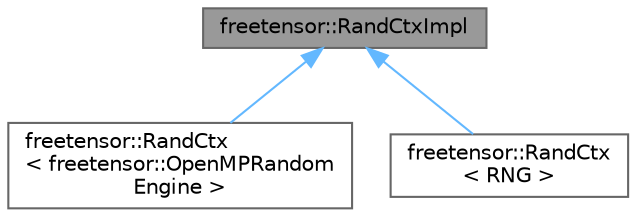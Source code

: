 digraph "freetensor::RandCtxImpl"
{
 // LATEX_PDF_SIZE
  bgcolor="transparent";
  edge [fontname=Helvetica,fontsize=10,labelfontname=Helvetica,labelfontsize=10];
  node [fontname=Helvetica,fontsize=10,shape=box,height=0.2,width=0.4];
  Node1 [label="freetensor::RandCtxImpl",height=0.2,width=0.4,color="gray40", fillcolor="grey60", style="filled", fontcolor="black",tooltip=" "];
  Node1 -> Node2 [dir="back",color="steelblue1",style="solid"];
  Node2 [label="freetensor::RandCtx\l\< freetensor::OpenMPRandom\lEngine \>",height=0.2,width=0.4,color="gray40", fillcolor="white", style="filled",URL="$classfreetensor_1_1RandCtx.html",tooltip=" "];
  Node1 -> Node3 [dir="back",color="steelblue1",style="solid"];
  Node3 [label="freetensor::RandCtx\l\< RNG \>",height=0.2,width=0.4,color="gray40", fillcolor="white", style="filled",URL="$classfreetensor_1_1RandCtx.html",tooltip=" "];
}

